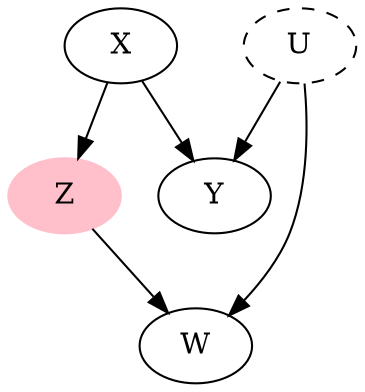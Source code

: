 digraph G15 {
    X->Y,Z;
    U->W,Y;
    Z->W;
    Z[color=pink,style=filled];
    U[style=dashed];
}